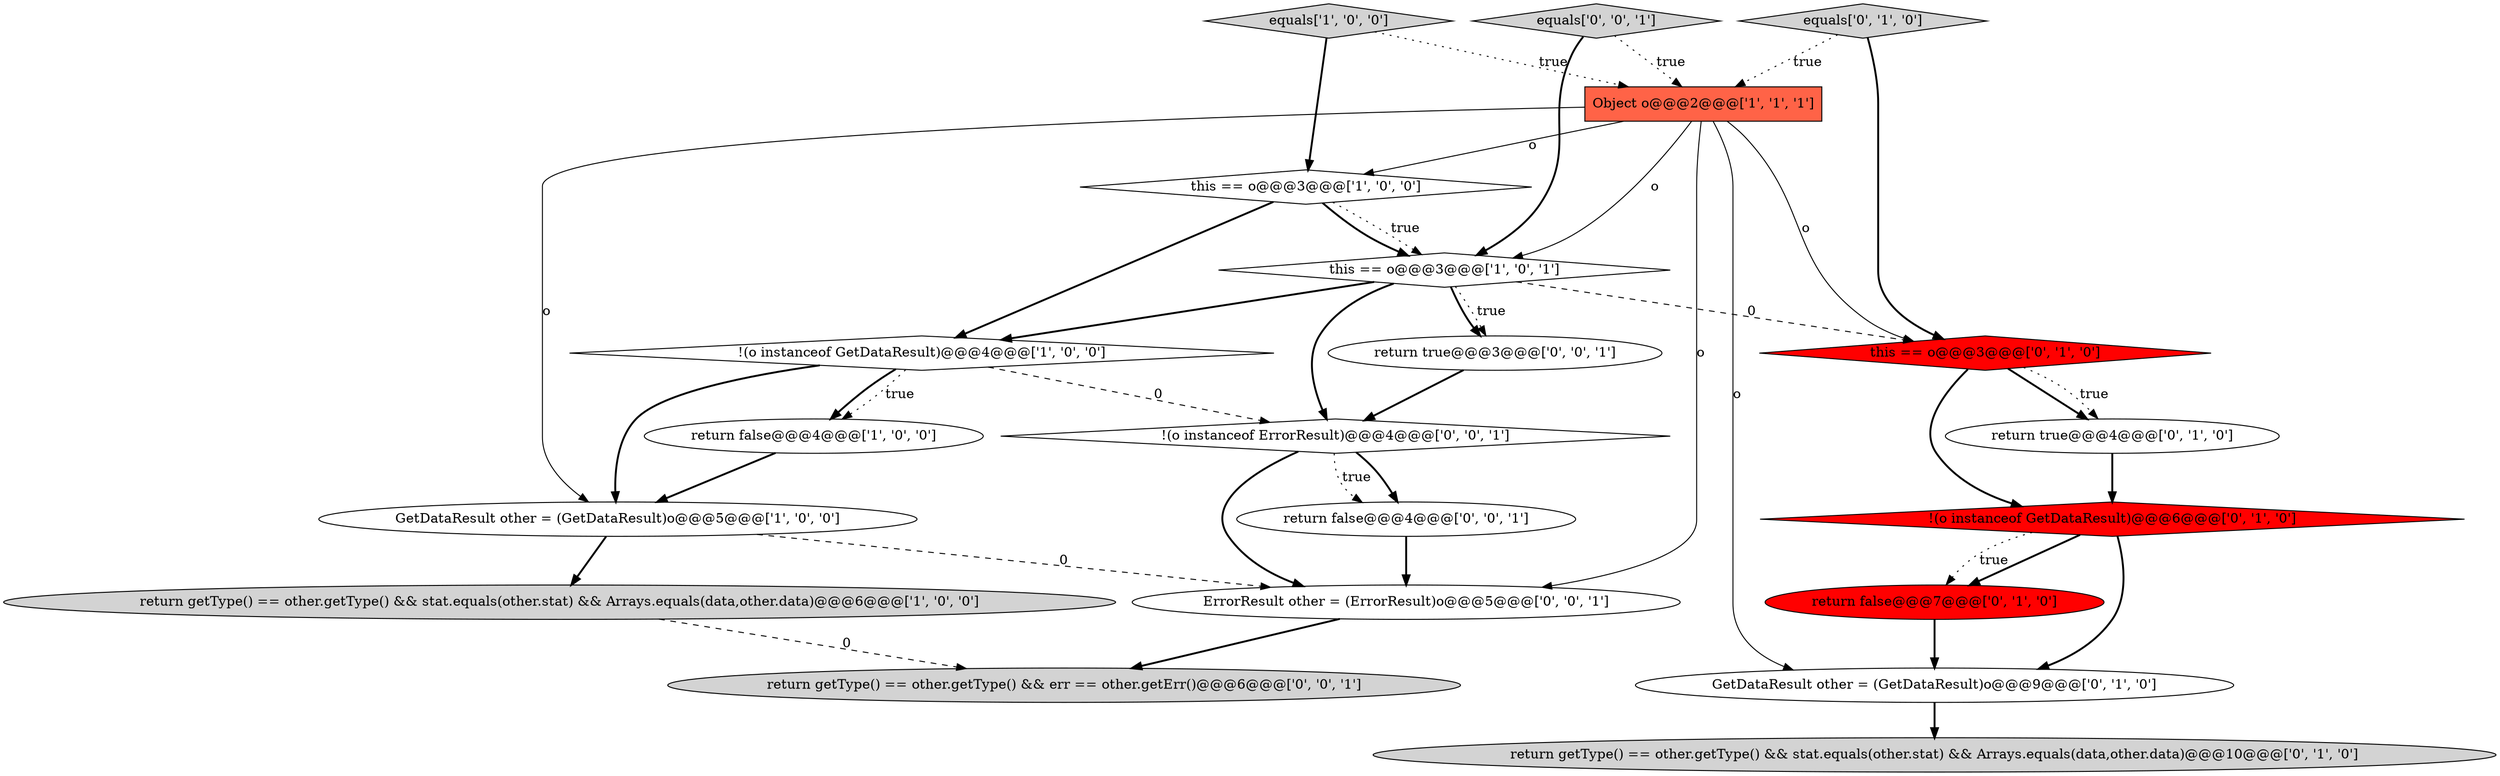 digraph {
1 [style = filled, label = "GetDataResult other = (GetDataResult)o@@@5@@@['1', '0', '0']", fillcolor = white, shape = ellipse image = "AAA0AAABBB1BBB"];
15 [style = filled, label = "ErrorResult other = (ErrorResult)o@@@5@@@['0', '0', '1']", fillcolor = white, shape = ellipse image = "AAA0AAABBB3BBB"];
12 [style = filled, label = "!(o instanceof GetDataResult)@@@6@@@['0', '1', '0']", fillcolor = red, shape = diamond image = "AAA1AAABBB2BBB"];
4 [style = filled, label = "equals['1', '0', '0']", fillcolor = lightgray, shape = diamond image = "AAA0AAABBB1BBB"];
16 [style = filled, label = "return false@@@4@@@['0', '0', '1']", fillcolor = white, shape = ellipse image = "AAA0AAABBB3BBB"];
17 [style = filled, label = "!(o instanceof ErrorResult)@@@4@@@['0', '0', '1']", fillcolor = white, shape = diamond image = "AAA0AAABBB3BBB"];
5 [style = filled, label = "this == o@@@3@@@['1', '0', '1']", fillcolor = white, shape = diamond image = "AAA0AAABBB1BBB"];
9 [style = filled, label = "return false@@@7@@@['0', '1', '0']", fillcolor = red, shape = ellipse image = "AAA1AAABBB2BBB"];
2 [style = filled, label = "return getType() == other.getType() && stat.equals(other.stat) && Arrays.equals(data,other.data)@@@6@@@['1', '0', '0']", fillcolor = lightgray, shape = ellipse image = "AAA0AAABBB1BBB"];
18 [style = filled, label = "return true@@@3@@@['0', '0', '1']", fillcolor = white, shape = ellipse image = "AAA0AAABBB3BBB"];
6 [style = filled, label = "Object o@@@2@@@['1', '1', '1']", fillcolor = tomato, shape = box image = "AAA0AAABBB1BBB"];
3 [style = filled, label = "this == o@@@3@@@['1', '0', '0']", fillcolor = white, shape = diamond image = "AAA0AAABBB1BBB"];
8 [style = filled, label = "return true@@@4@@@['0', '1', '0']", fillcolor = white, shape = ellipse image = "AAA0AAABBB2BBB"];
10 [style = filled, label = "GetDataResult other = (GetDataResult)o@@@9@@@['0', '1', '0']", fillcolor = white, shape = ellipse image = "AAA0AAABBB2BBB"];
13 [style = filled, label = "equals['0', '1', '0']", fillcolor = lightgray, shape = diamond image = "AAA0AAABBB2BBB"];
11 [style = filled, label = "this == o@@@3@@@['0', '1', '0']", fillcolor = red, shape = diamond image = "AAA1AAABBB2BBB"];
19 [style = filled, label = "return getType() == other.getType() && err == other.getErr()@@@6@@@['0', '0', '1']", fillcolor = lightgray, shape = ellipse image = "AAA0AAABBB3BBB"];
14 [style = filled, label = "return getType() == other.getType() && stat.equals(other.stat) && Arrays.equals(data,other.data)@@@10@@@['0', '1', '0']", fillcolor = lightgray, shape = ellipse image = "AAA0AAABBB2BBB"];
20 [style = filled, label = "equals['0', '0', '1']", fillcolor = lightgray, shape = diamond image = "AAA0AAABBB3BBB"];
0 [style = filled, label = "return false@@@4@@@['1', '0', '0']", fillcolor = white, shape = ellipse image = "AAA0AAABBB1BBB"];
7 [style = filled, label = "!(o instanceof GetDataResult)@@@4@@@['1', '0', '0']", fillcolor = white, shape = diamond image = "AAA0AAABBB1BBB"];
4->6 [style = dotted, label="true"];
13->6 [style = dotted, label="true"];
17->16 [style = bold, label=""];
16->15 [style = bold, label=""];
4->3 [style = bold, label=""];
2->19 [style = dashed, label="0"];
6->15 [style = solid, label="o"];
7->1 [style = bold, label=""];
6->11 [style = solid, label="o"];
5->18 [style = dotted, label="true"];
10->14 [style = bold, label=""];
7->17 [style = dashed, label="0"];
1->15 [style = dashed, label="0"];
18->17 [style = bold, label=""];
7->0 [style = bold, label=""];
11->12 [style = bold, label=""];
5->18 [style = bold, label=""];
9->10 [style = bold, label=""];
7->0 [style = dotted, label="true"];
12->9 [style = bold, label=""];
5->17 [style = bold, label=""];
6->1 [style = solid, label="o"];
13->11 [style = bold, label=""];
15->19 [style = bold, label=""];
20->5 [style = bold, label=""];
17->16 [style = dotted, label="true"];
3->5 [style = bold, label=""];
12->10 [style = bold, label=""];
3->5 [style = dotted, label="true"];
6->5 [style = solid, label="o"];
5->11 [style = dashed, label="0"];
3->7 [style = bold, label=""];
6->10 [style = solid, label="o"];
6->3 [style = solid, label="o"];
0->1 [style = bold, label=""];
17->15 [style = bold, label=""];
5->7 [style = bold, label=""];
11->8 [style = bold, label=""];
11->8 [style = dotted, label="true"];
1->2 [style = bold, label=""];
8->12 [style = bold, label=""];
20->6 [style = dotted, label="true"];
12->9 [style = dotted, label="true"];
}
